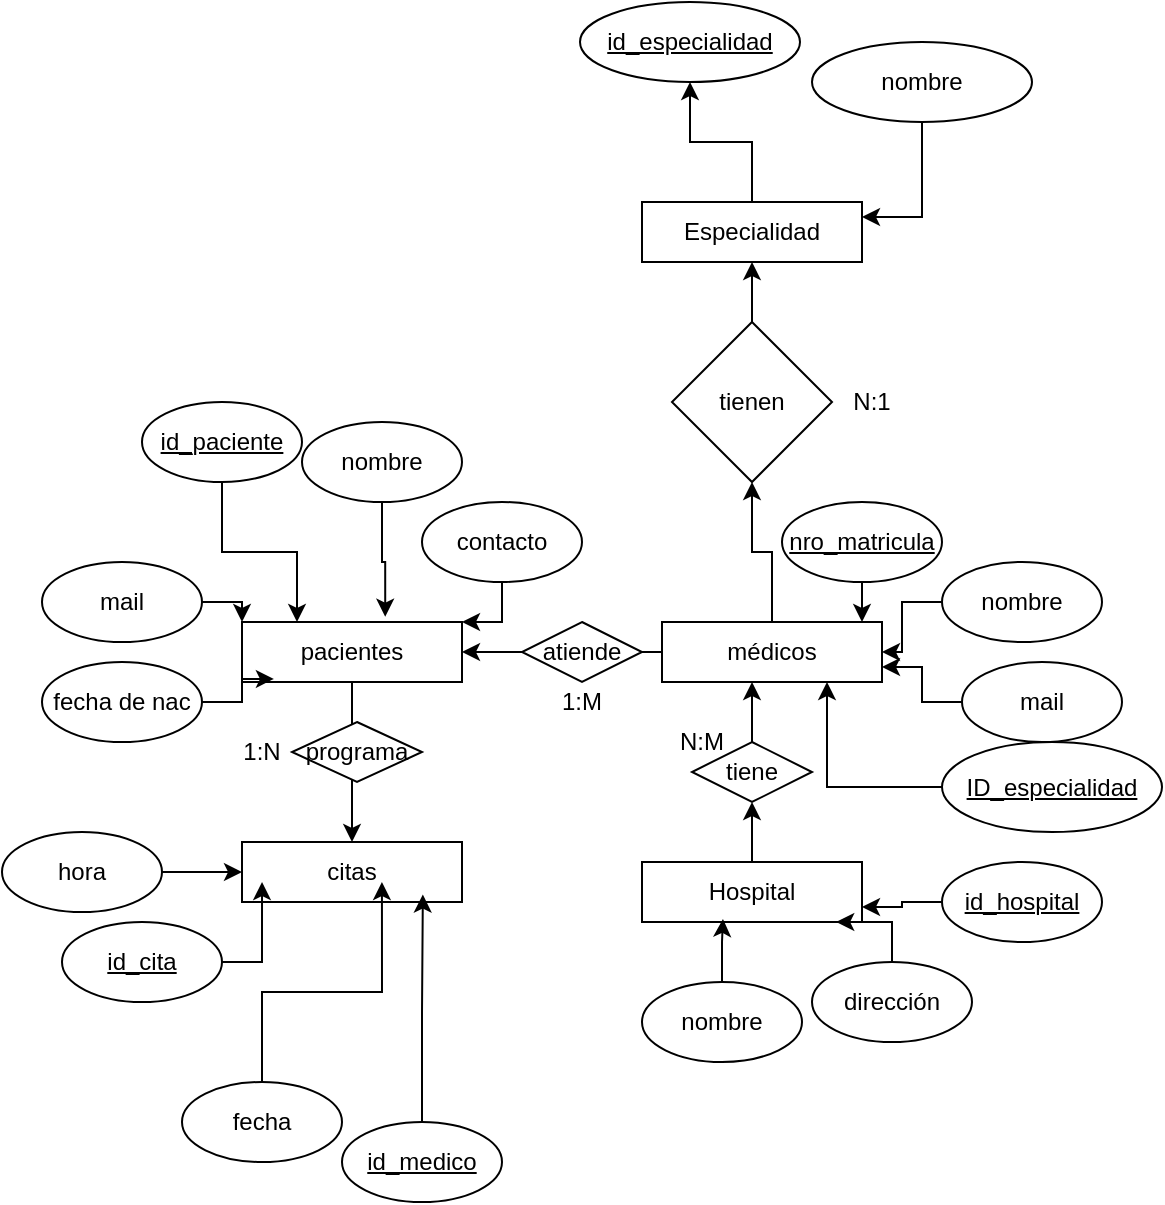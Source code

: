 <mxfile version="26.2.4">
  <diagram name="Página-1" id="FoMQ3--0WfCx2qPPqtw7">
    <mxGraphModel grid="1" page="1" gridSize="10" guides="1" tooltips="1" connect="1" arrows="1" fold="1" pageScale="1" pageWidth="827" pageHeight="1169" math="0" shadow="0">
      <root>
        <mxCell id="0" />
        <mxCell id="1" parent="0" />
        <mxCell id="knc3nvpGA5Cd-EHlI33G-8" style="edgeStyle=orthogonalEdgeStyle;rounded=0;orthogonalLoop=1;jettySize=auto;html=1;" edge="1" parent="1" source="knc3nvpGA5Cd-EHlI33G-1" target="knc3nvpGA5Cd-EHlI33G-3">
          <mxGeometry relative="1" as="geometry" />
        </mxCell>
        <mxCell id="knc3nvpGA5Cd-EHlI33G-1" value="pacientes" style="rounded=0;whiteSpace=wrap;html=1;" vertex="1" parent="1">
          <mxGeometry x="190" y="140" width="110" height="30" as="geometry" />
        </mxCell>
        <mxCell id="knc3nvpGA5Cd-EHlI33G-4" style="edgeStyle=orthogonalEdgeStyle;rounded=0;orthogonalLoop=1;jettySize=auto;html=1;" edge="1" parent="1" source="knc3nvpGA5Cd-EHlI33G-2" target="knc3nvpGA5Cd-EHlI33G-1">
          <mxGeometry relative="1" as="geometry" />
        </mxCell>
        <mxCell id="4-944nyXz2xzFoHdU3B3-6" style="edgeStyle=orthogonalEdgeStyle;rounded=0;orthogonalLoop=1;jettySize=auto;html=1;entryX=0.5;entryY=1;entryDx=0;entryDy=0;" edge="1" parent="1" source="knc3nvpGA5Cd-EHlI33G-2" target="4-944nyXz2xzFoHdU3B3-4">
          <mxGeometry relative="1" as="geometry" />
        </mxCell>
        <mxCell id="knc3nvpGA5Cd-EHlI33G-2" value="médicos" style="rounded=0;whiteSpace=wrap;html=1;" vertex="1" parent="1">
          <mxGeometry x="400" y="140" width="110" height="30" as="geometry" />
        </mxCell>
        <mxCell id="knc3nvpGA5Cd-EHlI33G-3" value="citas" style="rounded=0;whiteSpace=wrap;html=1;" vertex="1" parent="1">
          <mxGeometry x="190" y="250" width="110" height="30" as="geometry" />
        </mxCell>
        <mxCell id="knc3nvpGA5Cd-EHlI33G-5" value="atiende" style="rhombus;whiteSpace=wrap;html=1;" vertex="1" parent="1">
          <mxGeometry x="330" y="140" width="60" height="30" as="geometry" />
        </mxCell>
        <mxCell id="knc3nvpGA5Cd-EHlI33G-6" style="edgeStyle=orthogonalEdgeStyle;rounded=0;orthogonalLoop=1;jettySize=auto;html=1;exitX=0.5;exitY=1;exitDx=0;exitDy=0;" edge="1" parent="1" source="knc3nvpGA5Cd-EHlI33G-1" target="knc3nvpGA5Cd-EHlI33G-1">
          <mxGeometry relative="1" as="geometry" />
        </mxCell>
        <mxCell id="knc3nvpGA5Cd-EHlI33G-9" value="programa" style="rhombus;whiteSpace=wrap;html=1;" vertex="1" parent="1">
          <mxGeometry x="215" y="190" width="65" height="30" as="geometry" />
        </mxCell>
        <mxCell id="Ew5fdKI9OTw7QVDPn_eO-6" style="edgeStyle=orthogonalEdgeStyle;rounded=0;orthogonalLoop=1;jettySize=auto;html=1;" edge="1" parent="1" source="knc3nvpGA5Cd-EHlI33G-10">
          <mxGeometry relative="1" as="geometry">
            <mxPoint x="500" y="140" as="targetPoint" />
          </mxGeometry>
        </mxCell>
        <mxCell id="knc3nvpGA5Cd-EHlI33G-10" value="&lt;u&gt;nro_matricula&lt;/u&gt;" style="ellipse;whiteSpace=wrap;html=1;" vertex="1" parent="1">
          <mxGeometry x="460" y="80" width="80" height="40" as="geometry" />
        </mxCell>
        <mxCell id="Ew5fdKI9OTw7QVDPn_eO-4" style="edgeStyle=orthogonalEdgeStyle;rounded=0;orthogonalLoop=1;jettySize=auto;html=1;entryX=1;entryY=0.5;entryDx=0;entryDy=0;" edge="1" parent="1" source="knc3nvpGA5Cd-EHlI33G-11" target="knc3nvpGA5Cd-EHlI33G-2">
          <mxGeometry relative="1" as="geometry" />
        </mxCell>
        <mxCell id="knc3nvpGA5Cd-EHlI33G-11" value="nombre" style="ellipse;whiteSpace=wrap;html=1;" vertex="1" parent="1">
          <mxGeometry x="540" y="110" width="80" height="40" as="geometry" />
        </mxCell>
        <mxCell id="Ew5fdKI9OTw7QVDPn_eO-3" style="edgeStyle=orthogonalEdgeStyle;rounded=0;orthogonalLoop=1;jettySize=auto;html=1;entryX=1;entryY=0.75;entryDx=0;entryDy=0;" edge="1" parent="1" source="Ew5fdKI9OTw7QVDPn_eO-1" target="knc3nvpGA5Cd-EHlI33G-2">
          <mxGeometry relative="1" as="geometry" />
        </mxCell>
        <mxCell id="Ew5fdKI9OTw7QVDPn_eO-1" value="mail" style="ellipse;whiteSpace=wrap;html=1;" vertex="1" parent="1">
          <mxGeometry x="550" y="160" width="80" height="40" as="geometry" />
        </mxCell>
        <mxCell id="Ew5fdKI9OTw7QVDPn_eO-8" value="Hospital" style="rounded=0;whiteSpace=wrap;html=1;" vertex="1" parent="1">
          <mxGeometry x="390" y="260" width="110" height="30" as="geometry" />
        </mxCell>
        <mxCell id="Ew5fdKI9OTw7QVDPn_eO-9" style="edgeStyle=orthogonalEdgeStyle;rounded=0;orthogonalLoop=1;jettySize=auto;html=1;" edge="1" parent="1" source="Ew5fdKI9OTw7QVDPn_eO-10">
          <mxGeometry relative="1" as="geometry">
            <mxPoint x="445" y="170" as="targetPoint" />
          </mxGeometry>
        </mxCell>
        <mxCell id="Ew5fdKI9OTw7QVDPn_eO-11" value="" style="edgeStyle=orthogonalEdgeStyle;rounded=0;orthogonalLoop=1;jettySize=auto;html=1;" edge="1" parent="1" source="Ew5fdKI9OTw7QVDPn_eO-8" target="Ew5fdKI9OTw7QVDPn_eO-10">
          <mxGeometry relative="1" as="geometry">
            <mxPoint x="445" y="250" as="sourcePoint" />
            <mxPoint x="445" y="170" as="targetPoint" />
          </mxGeometry>
        </mxCell>
        <mxCell id="Ew5fdKI9OTw7QVDPn_eO-10" value="tiene" style="rhombus;whiteSpace=wrap;html=1;" vertex="1" parent="1">
          <mxGeometry x="415" y="200" width="60" height="30" as="geometry" />
        </mxCell>
        <mxCell id="Ew5fdKI9OTw7QVDPn_eO-18" style="edgeStyle=orthogonalEdgeStyle;rounded=0;orthogonalLoop=1;jettySize=auto;html=1;entryX=1;entryY=0.75;entryDx=0;entryDy=0;" edge="1" parent="1" source="Ew5fdKI9OTw7QVDPn_eO-13" target="Ew5fdKI9OTw7QVDPn_eO-8">
          <mxGeometry relative="1" as="geometry" />
        </mxCell>
        <mxCell id="Ew5fdKI9OTw7QVDPn_eO-13" value="&lt;u&gt;id_hospital&lt;/u&gt;" style="ellipse;whiteSpace=wrap;html=1;" vertex="1" parent="1">
          <mxGeometry x="540" y="260" width="80" height="40" as="geometry" />
        </mxCell>
        <mxCell id="Ew5fdKI9OTw7QVDPn_eO-14" value="dirección" style="ellipse;whiteSpace=wrap;html=1;" vertex="1" parent="1">
          <mxGeometry x="475" y="310" width="80" height="40" as="geometry" />
        </mxCell>
        <mxCell id="Ew5fdKI9OTw7QVDPn_eO-15" value="nombre" style="ellipse;whiteSpace=wrap;html=1;" vertex="1" parent="1">
          <mxGeometry x="390" y="320" width="80" height="40" as="geometry" />
        </mxCell>
        <mxCell id="Ew5fdKI9OTw7QVDPn_eO-19" style="edgeStyle=orthogonalEdgeStyle;rounded=0;orthogonalLoop=1;jettySize=auto;html=1;entryX=0.883;entryY=0.986;entryDx=0;entryDy=0;entryPerimeter=0;" edge="1" parent="1" source="Ew5fdKI9OTw7QVDPn_eO-14" target="Ew5fdKI9OTw7QVDPn_eO-8">
          <mxGeometry relative="1" as="geometry" />
        </mxCell>
        <mxCell id="Ew5fdKI9OTw7QVDPn_eO-20" style="edgeStyle=orthogonalEdgeStyle;rounded=0;orthogonalLoop=1;jettySize=auto;html=1;entryX=0.368;entryY=0.949;entryDx=0;entryDy=0;entryPerimeter=0;" edge="1" parent="1" source="Ew5fdKI9OTw7QVDPn_eO-15" target="Ew5fdKI9OTw7QVDPn_eO-8">
          <mxGeometry relative="1" as="geometry" />
        </mxCell>
        <mxCell id="Ew5fdKI9OTw7QVDPn_eO-33" style="edgeStyle=orthogonalEdgeStyle;rounded=0;orthogonalLoop=1;jettySize=auto;html=1;entryX=0.25;entryY=0;entryDx=0;entryDy=0;" edge="1" parent="1" source="Ew5fdKI9OTw7QVDPn_eO-21" target="knc3nvpGA5Cd-EHlI33G-1">
          <mxGeometry relative="1" as="geometry" />
        </mxCell>
        <mxCell id="Ew5fdKI9OTw7QVDPn_eO-21" value="&lt;u&gt;id_paciente&lt;/u&gt;" style="ellipse;whiteSpace=wrap;html=1;" vertex="1" parent="1">
          <mxGeometry x="140" y="30" width="80" height="40" as="geometry" />
        </mxCell>
        <mxCell id="Ew5fdKI9OTw7QVDPn_eO-22" value="nombre" style="ellipse;whiteSpace=wrap;html=1;" vertex="1" parent="1">
          <mxGeometry x="220" y="40" width="80" height="40" as="geometry" />
        </mxCell>
        <mxCell id="Ew5fdKI9OTw7QVDPn_eO-31" style="edgeStyle=orthogonalEdgeStyle;rounded=0;orthogonalLoop=1;jettySize=auto;html=1;entryX=0;entryY=0;entryDx=0;entryDy=0;" edge="1" parent="1" source="Ew5fdKI9OTw7QVDPn_eO-23" target="knc3nvpGA5Cd-EHlI33G-1">
          <mxGeometry relative="1" as="geometry" />
        </mxCell>
        <mxCell id="Ew5fdKI9OTw7QVDPn_eO-23" value="mail" style="ellipse;whiteSpace=wrap;html=1;" vertex="1" parent="1">
          <mxGeometry x="90" y="110" width="80" height="40" as="geometry" />
        </mxCell>
        <mxCell id="Ew5fdKI9OTw7QVDPn_eO-24" value="fecha de nac" style="ellipse;whiteSpace=wrap;html=1;" vertex="1" parent="1">
          <mxGeometry x="90" y="160" width="80" height="40" as="geometry" />
        </mxCell>
        <mxCell id="Ew5fdKI9OTw7QVDPn_eO-26" style="edgeStyle=orthogonalEdgeStyle;rounded=0;orthogonalLoop=1;jettySize=auto;html=1;entryX=1;entryY=0;entryDx=0;entryDy=0;" edge="1" parent="1" source="Ew5fdKI9OTw7QVDPn_eO-25" target="knc3nvpGA5Cd-EHlI33G-1">
          <mxGeometry relative="1" as="geometry" />
        </mxCell>
        <mxCell id="Ew5fdKI9OTw7QVDPn_eO-25" value="contacto" style="ellipse;whiteSpace=wrap;html=1;" vertex="1" parent="1">
          <mxGeometry x="280" y="80" width="80" height="40" as="geometry" />
        </mxCell>
        <mxCell id="Ew5fdKI9OTw7QVDPn_eO-27" style="edgeStyle=orthogonalEdgeStyle;rounded=0;orthogonalLoop=1;jettySize=auto;html=1;entryX=0.651;entryY=-0.088;entryDx=0;entryDy=0;entryPerimeter=0;" edge="1" parent="1" source="Ew5fdKI9OTw7QVDPn_eO-22" target="knc3nvpGA5Cd-EHlI33G-1">
          <mxGeometry relative="1" as="geometry" />
        </mxCell>
        <mxCell id="Ew5fdKI9OTw7QVDPn_eO-30" style="edgeStyle=orthogonalEdgeStyle;rounded=0;orthogonalLoop=1;jettySize=auto;html=1;entryX=0.145;entryY=0.949;entryDx=0;entryDy=0;entryPerimeter=0;" edge="1" parent="1" source="Ew5fdKI9OTw7QVDPn_eO-24" target="knc3nvpGA5Cd-EHlI33G-1">
          <mxGeometry relative="1" as="geometry" />
        </mxCell>
        <mxCell id="Ew5fdKI9OTw7QVDPn_eO-34" value="&lt;u&gt;id_cita&lt;/u&gt;" style="ellipse;whiteSpace=wrap;html=1;" vertex="1" parent="1">
          <mxGeometry x="100" y="290" width="80" height="40" as="geometry" />
        </mxCell>
        <mxCell id="Ew5fdKI9OTw7QVDPn_eO-35" value="fecha" style="ellipse;whiteSpace=wrap;html=1;" vertex="1" parent="1">
          <mxGeometry x="160" y="370" width="80" height="40" as="geometry" />
        </mxCell>
        <mxCell id="Ew5fdKI9OTw7QVDPn_eO-44" style="edgeStyle=orthogonalEdgeStyle;rounded=0;orthogonalLoop=1;jettySize=auto;html=1;entryX=0;entryY=0.5;entryDx=0;entryDy=0;" edge="1" parent="1" source="Ew5fdKI9OTw7QVDPn_eO-36" target="knc3nvpGA5Cd-EHlI33G-3">
          <mxGeometry relative="1" as="geometry" />
        </mxCell>
        <mxCell id="Ew5fdKI9OTw7QVDPn_eO-36" value="hora" style="ellipse;whiteSpace=wrap;html=1;" vertex="1" parent="1">
          <mxGeometry x="70" y="245" width="80" height="40" as="geometry" />
        </mxCell>
        <mxCell id="Ew5fdKI9OTw7QVDPn_eO-37" value="&lt;u&gt;id_medico&lt;/u&gt;" style="ellipse;whiteSpace=wrap;html=1;" vertex="1" parent="1">
          <mxGeometry x="240" y="390" width="80" height="40" as="geometry" />
        </mxCell>
        <mxCell id="Ew5fdKI9OTw7QVDPn_eO-38" style="edgeStyle=orthogonalEdgeStyle;rounded=0;orthogonalLoop=1;jettySize=auto;html=1;entryX=0.822;entryY=0.875;entryDx=0;entryDy=0;entryPerimeter=0;" edge="1" parent="1" source="Ew5fdKI9OTw7QVDPn_eO-37" target="knc3nvpGA5Cd-EHlI33G-3">
          <mxGeometry relative="1" as="geometry" />
        </mxCell>
        <mxCell id="Ew5fdKI9OTw7QVDPn_eO-39" style="edgeStyle=orthogonalEdgeStyle;rounded=0;orthogonalLoop=1;jettySize=auto;html=1;entryX=0.636;entryY=0.667;entryDx=0;entryDy=0;entryPerimeter=0;" edge="1" parent="1" source="Ew5fdKI9OTw7QVDPn_eO-35" target="knc3nvpGA5Cd-EHlI33G-3">
          <mxGeometry relative="1" as="geometry" />
        </mxCell>
        <mxCell id="Ew5fdKI9OTw7QVDPn_eO-41" style="edgeStyle=orthogonalEdgeStyle;rounded=0;orthogonalLoop=1;jettySize=auto;html=1;entryX=0.091;entryY=0.667;entryDx=0;entryDy=0;entryPerimeter=0;" edge="1" parent="1" source="Ew5fdKI9OTw7QVDPn_eO-34" target="knc3nvpGA5Cd-EHlI33G-3">
          <mxGeometry relative="1" as="geometry" />
        </mxCell>
        <mxCell id="0Cd6UEjOrDqb8M1p3J6e-5" value="1:N" style="text;html=1;align=center;verticalAlign=middle;whiteSpace=wrap;rounded=0;" vertex="1" parent="1">
          <mxGeometry x="175" y="195" width="50" height="20" as="geometry" />
        </mxCell>
        <mxCell id="0Cd6UEjOrDqb8M1p3J6e-8" value="N:M" style="text;html=1;align=center;verticalAlign=middle;whiteSpace=wrap;rounded=0;" vertex="1" parent="1">
          <mxGeometry x="390" y="185" width="60" height="30" as="geometry" />
        </mxCell>
        <mxCell id="0Cd6UEjOrDqb8M1p3J6e-9" value="1:M" style="text;html=1;align=center;verticalAlign=middle;whiteSpace=wrap;rounded=0;" vertex="1" parent="1">
          <mxGeometry x="330" y="165" width="60" height="30" as="geometry" />
        </mxCell>
        <mxCell id="4-944nyXz2xzFoHdU3B3-10" value="" style="edgeStyle=orthogonalEdgeStyle;rounded=0;orthogonalLoop=1;jettySize=auto;html=1;" edge="1" parent="1" source="4-944nyXz2xzFoHdU3B3-1" target="4-944nyXz2xzFoHdU3B3-9">
          <mxGeometry relative="1" as="geometry" />
        </mxCell>
        <mxCell id="4-944nyXz2xzFoHdU3B3-1" value="Especialidad" style="rounded=0;whiteSpace=wrap;html=1;" vertex="1" parent="1">
          <mxGeometry x="390" y="-70" width="110" height="30" as="geometry" />
        </mxCell>
        <mxCell id="4-944nyXz2xzFoHdU3B3-7" style="edgeStyle=orthogonalEdgeStyle;rounded=0;orthogonalLoop=1;jettySize=auto;html=1;exitX=0.5;exitY=0;exitDx=0;exitDy=0;" edge="1" parent="1" source="4-944nyXz2xzFoHdU3B3-4" target="4-944nyXz2xzFoHdU3B3-1">
          <mxGeometry relative="1" as="geometry" />
        </mxCell>
        <mxCell id="4-944nyXz2xzFoHdU3B3-4" value="tienen" style="rhombus;whiteSpace=wrap;html=1;rounded=0;" vertex="1" parent="1">
          <mxGeometry x="405" y="-10" width="80" height="80" as="geometry" />
        </mxCell>
        <mxCell id="4-944nyXz2xzFoHdU3B3-8" value="N:1" style="text;html=1;align=center;verticalAlign=middle;whiteSpace=wrap;rounded=0;" vertex="1" parent="1">
          <mxGeometry x="475" y="15" width="60" height="30" as="geometry" />
        </mxCell>
        <mxCell id="4-944nyXz2xzFoHdU3B3-9" value="&lt;u&gt;id_especialidad&lt;/u&gt;" style="ellipse;whiteSpace=wrap;html=1;rounded=0;" vertex="1" parent="1">
          <mxGeometry x="359" y="-170" width="110" height="40" as="geometry" />
        </mxCell>
        <mxCell id="4-944nyXz2xzFoHdU3B3-12" style="edgeStyle=orthogonalEdgeStyle;rounded=0;orthogonalLoop=1;jettySize=auto;html=1;entryX=1;entryY=0.25;entryDx=0;entryDy=0;" edge="1" parent="1" source="4-944nyXz2xzFoHdU3B3-11" target="4-944nyXz2xzFoHdU3B3-1">
          <mxGeometry relative="1" as="geometry" />
        </mxCell>
        <mxCell id="4-944nyXz2xzFoHdU3B3-11" value="nombre" style="ellipse;whiteSpace=wrap;html=1;rounded=0;" vertex="1" parent="1">
          <mxGeometry x="475" y="-150" width="110" height="40" as="geometry" />
        </mxCell>
        <mxCell id="4-944nyXz2xzFoHdU3B3-16" style="edgeStyle=orthogonalEdgeStyle;rounded=0;orthogonalLoop=1;jettySize=auto;html=1;entryX=0.75;entryY=1;entryDx=0;entryDy=0;" edge="1" parent="1" source="4-944nyXz2xzFoHdU3B3-15" target="knc3nvpGA5Cd-EHlI33G-2">
          <mxGeometry relative="1" as="geometry" />
        </mxCell>
        <mxCell id="4-944nyXz2xzFoHdU3B3-15" value="&lt;u&gt;ID_especialidad&lt;/u&gt;" style="ellipse;whiteSpace=wrap;html=1;" vertex="1" parent="1">
          <mxGeometry x="540" y="200" width="110" height="45" as="geometry" />
        </mxCell>
      </root>
    </mxGraphModel>
  </diagram>
</mxfile>
